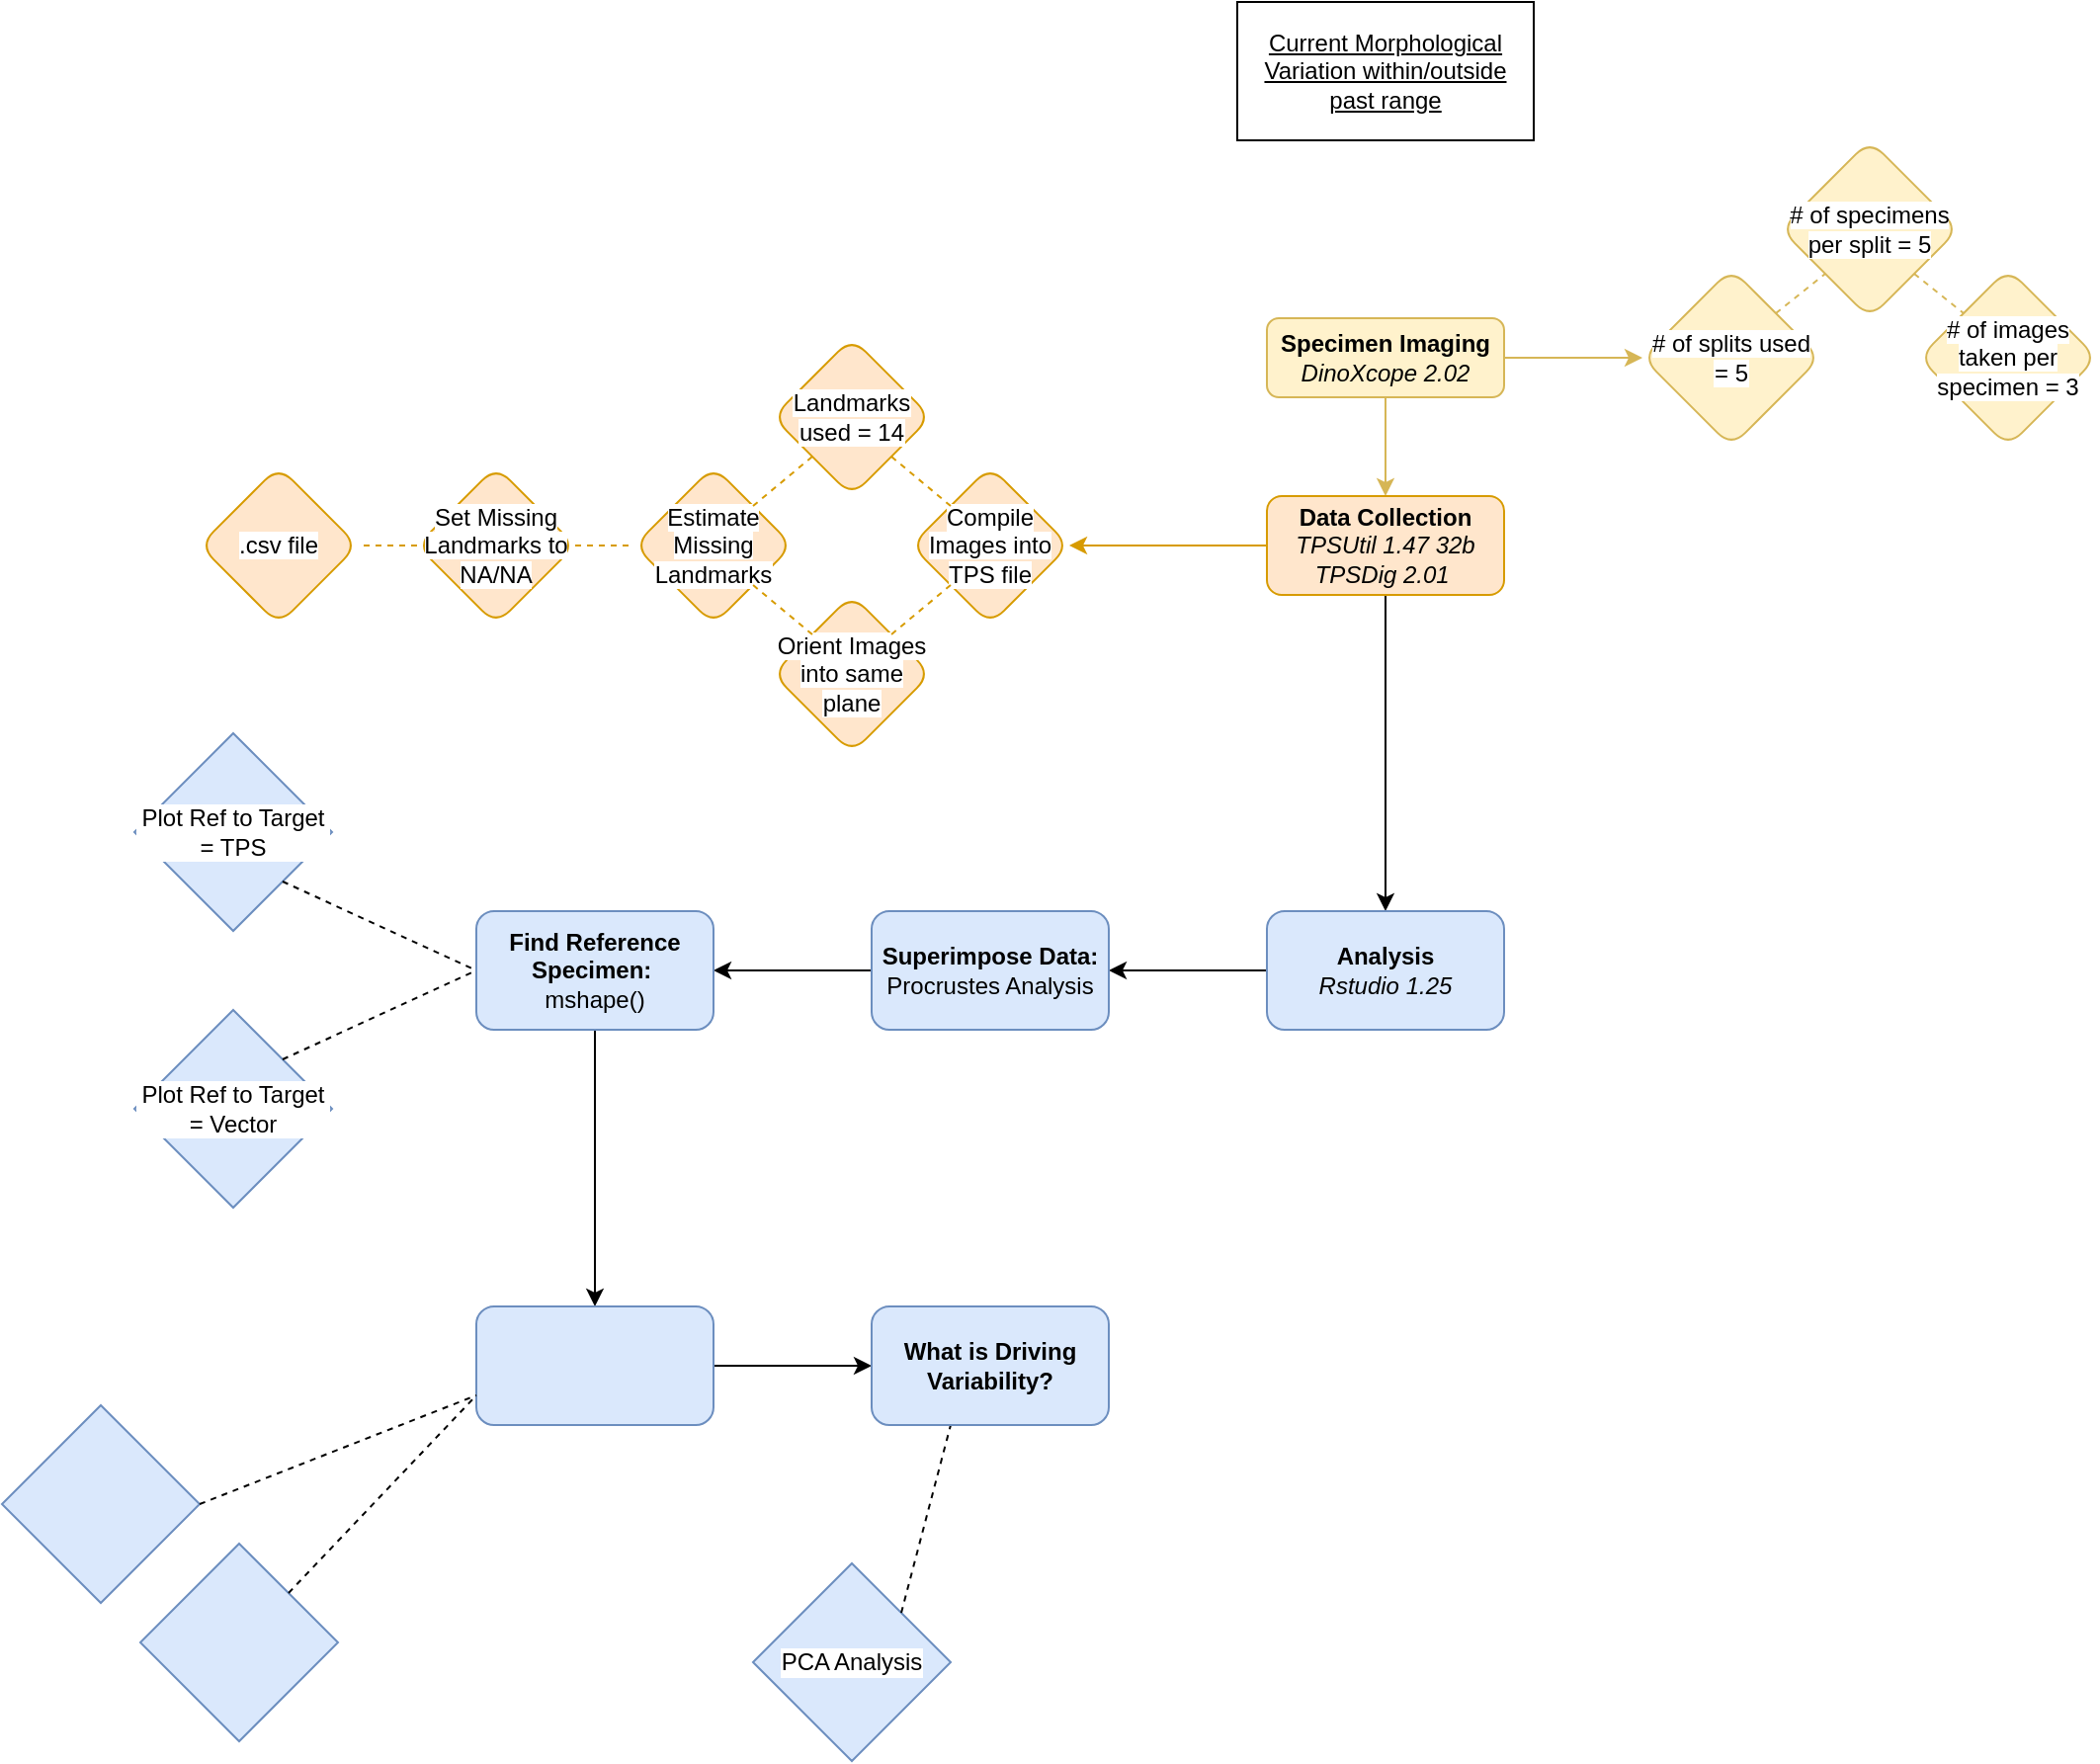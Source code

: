 <mxfile version="13.7.7" type="github"><diagram id="C5RBs43oDa-KdzZeNtuy" name="Page-1"><mxGraphModel dx="2153" dy="1861" grid="1" gridSize="10" guides="1" tooltips="1" connect="1" arrows="1" fold="1" page="1" pageScale="1" pageWidth="827" pageHeight="1169" math="0" shadow="0"><root><mxCell id="WIyWlLk6GJQsqaUBKTNV-0"/><mxCell id="WIyWlLk6GJQsqaUBKTNV-1" parent="WIyWlLk6GJQsqaUBKTNV-0"/><mxCell id="fGSY4xWlWrXZedbc50wA-0" style="edgeStyle=orthogonalEdgeStyle;rounded=0;orthogonalLoop=1;jettySize=auto;html=1;exitX=1;exitY=0.5;exitDx=0;exitDy=0;entryX=0;entryY=0.5;entryDx=0;entryDy=0;fillColor=#fff2cc;strokeColor=#d6b656;" edge="1" parent="WIyWlLk6GJQsqaUBKTNV-1" source="WIyWlLk6GJQsqaUBKTNV-3" target="fGSY4xWlWrXZedbc50wA-4"><mxGeometry relative="1" as="geometry"><mxPoint x="340" y="100" as="targetPoint"/><Array as="points"/></mxGeometry></mxCell><mxCell id="fGSY4xWlWrXZedbc50wA-15" style="edgeStyle=orthogonalEdgeStyle;rounded=0;orthogonalLoop=1;jettySize=auto;html=1;entryX=0.5;entryY=0;entryDx=0;entryDy=0;fillColor=#fff2cc;strokeColor=#d6b656;" edge="1" parent="WIyWlLk6GJQsqaUBKTNV-1" source="WIyWlLk6GJQsqaUBKTNV-3" target="fGSY4xWlWrXZedbc50wA-12"><mxGeometry relative="1" as="geometry"/></mxCell><mxCell id="WIyWlLk6GJQsqaUBKTNV-3" value="&lt;b&gt;Specimen Imaging&lt;/b&gt;&lt;br&gt;&lt;i&gt;DinoXcope 2.02&lt;/i&gt;" style="rounded=1;whiteSpace=wrap;html=1;fontSize=12;glass=0;strokeWidth=1;shadow=0;fillColor=#fff2cc;strokeColor=#d6b656;" parent="WIyWlLk6GJQsqaUBKTNV-1" vertex="1"><mxGeometry x="160" y="80" width="120" height="40" as="geometry"/></mxCell><mxCell id="fGSY4xWlWrXZedbc50wA-4" value="&lt;span style=&quot;font-family: &amp;#34;helvetica&amp;#34; ; background-color: rgb(255 , 255 , 255)&quot;&gt;# of splits used = 5&lt;/span&gt;" style="rhombus;whiteSpace=wrap;html=1;fillColor=#fff2cc;strokeColor=#d6b656;rounded=1;" vertex="1" parent="WIyWlLk6GJQsqaUBKTNV-1"><mxGeometry x="350" y="55" width="90" height="90" as="geometry"/></mxCell><mxCell id="fGSY4xWlWrXZedbc50wA-6" value="&lt;span style=&quot;font-family: &amp;#34;helvetica&amp;#34; ; background-color: rgb(255 , 255 , 255)&quot;&gt;# of specimens per split = 5&lt;/span&gt;" style="rhombus;whiteSpace=wrap;html=1;fillColor=#fff2cc;strokeColor=#d6b656;rounded=1;" vertex="1" parent="WIyWlLk6GJQsqaUBKTNV-1"><mxGeometry x="420" y="-10" width="90" height="90" as="geometry"/></mxCell><mxCell id="fGSY4xWlWrXZedbc50wA-7" value="&lt;span style=&quot;background-color: rgb(255 , 255 , 255)&quot;&gt;# of images taken per specimen = 3&lt;/span&gt;" style="rhombus;whiteSpace=wrap;html=1;fillColor=#fff2cc;strokeColor=#d6b656;rounded=1;" vertex="1" parent="WIyWlLk6GJQsqaUBKTNV-1"><mxGeometry x="490" y="55" width="90" height="90" as="geometry"/></mxCell><mxCell id="fGSY4xWlWrXZedbc50wA-8" value="" style="endArrow=none;dashed=1;html=1;entryX=0;entryY=0;entryDx=0;entryDy=0;exitX=1;exitY=1;exitDx=0;exitDy=0;fillColor=#fff2cc;strokeColor=#d6b656;" edge="1" parent="WIyWlLk6GJQsqaUBKTNV-1" source="fGSY4xWlWrXZedbc50wA-6" target="fGSY4xWlWrXZedbc50wA-7"><mxGeometry width="50" height="50" relative="1" as="geometry"><mxPoint x="300" y="300" as="sourcePoint"/><mxPoint x="350" y="250" as="targetPoint"/></mxGeometry></mxCell><mxCell id="fGSY4xWlWrXZedbc50wA-11" value="" style="endArrow=none;dashed=1;html=1;entryX=0;entryY=1;entryDx=0;entryDy=0;exitX=1;exitY=0;exitDx=0;exitDy=0;fillColor=#fff2cc;strokeColor=#d6b656;" edge="1" parent="WIyWlLk6GJQsqaUBKTNV-1" source="fGSY4xWlWrXZedbc50wA-4" target="fGSY4xWlWrXZedbc50wA-6"><mxGeometry width="50" height="50" relative="1" as="geometry"><mxPoint x="507.5" y="77.5" as="sourcePoint"/><mxPoint x="542.5" y="87.5" as="targetPoint"/></mxGeometry></mxCell><mxCell id="fGSY4xWlWrXZedbc50wA-21" value="" style="edgeStyle=orthogonalEdgeStyle;rounded=0;orthogonalLoop=1;jettySize=auto;html=1;" edge="1" parent="WIyWlLk6GJQsqaUBKTNV-1" source="fGSY4xWlWrXZedbc50wA-12" target="fGSY4xWlWrXZedbc50wA-20"><mxGeometry relative="1" as="geometry"/></mxCell><mxCell id="fGSY4xWlWrXZedbc50wA-28" style="edgeStyle=orthogonalEdgeStyle;rounded=0;orthogonalLoop=1;jettySize=auto;html=1;fillColor=#ffe6cc;strokeColor=#d79b00;" edge="1" parent="WIyWlLk6GJQsqaUBKTNV-1" source="fGSY4xWlWrXZedbc50wA-12" target="fGSY4xWlWrXZedbc50wA-25"><mxGeometry relative="1" as="geometry"/></mxCell><mxCell id="fGSY4xWlWrXZedbc50wA-12" value="&lt;b&gt;Data Collection&lt;br&gt;&lt;/b&gt;&lt;i&gt;TPSUtil 1.47 32b&lt;br&gt;TPSDig 2.01&amp;nbsp;&lt;br&gt;&lt;/i&gt;" style="rounded=1;whiteSpace=wrap;html=1;fontSize=12;glass=0;strokeWidth=1;shadow=0;fillColor=#ffe6cc;strokeColor=#d79b00;" vertex="1" parent="WIyWlLk6GJQsqaUBKTNV-1"><mxGeometry x="160" y="170" width="120" height="50" as="geometry"/></mxCell><mxCell id="fGSY4xWlWrXZedbc50wA-41" value="" style="edgeStyle=orthogonalEdgeStyle;rounded=0;orthogonalLoop=1;jettySize=auto;html=1;" edge="1" parent="WIyWlLk6GJQsqaUBKTNV-1" source="fGSY4xWlWrXZedbc50wA-20" target="fGSY4xWlWrXZedbc50wA-40"><mxGeometry relative="1" as="geometry"/></mxCell><mxCell id="fGSY4xWlWrXZedbc50wA-20" value="&lt;b&gt;Analysis&lt;/b&gt;&lt;br&gt;&lt;i&gt;Rstudio 1.25&lt;/i&gt;" style="whiteSpace=wrap;html=1;rounded=1;shadow=0;strokeColor=#6c8ebf;strokeWidth=1;fillColor=#dae8fc;glass=0;" vertex="1" parent="WIyWlLk6GJQsqaUBKTNV-1"><mxGeometry x="160" y="380" width="120" height="60" as="geometry"/></mxCell><mxCell id="fGSY4xWlWrXZedbc50wA-22" value="&lt;span style=&quot;background-color: rgb(255 , 255 , 255)&quot;&gt;Estimate Missing Landmarks&lt;/span&gt;" style="rhombus;whiteSpace=wrap;html=1;rounded=1;shadow=0;strokeColor=#d79b00;strokeWidth=1;fillColor=#ffe6cc;glass=0;" vertex="1" parent="WIyWlLk6GJQsqaUBKTNV-1"><mxGeometry x="-160" y="155" width="80" height="80" as="geometry"/></mxCell><mxCell id="fGSY4xWlWrXZedbc50wA-24" value="&lt;span style=&quot;background-color: rgb(255 , 255 , 255)&quot;&gt;Landmarks used = 14&lt;/span&gt;" style="rhombus;whiteSpace=wrap;html=1;rounded=1;shadow=0;strokeColor=#d79b00;strokeWidth=1;fillColor=#ffe6cc;glass=0;" vertex="1" parent="WIyWlLk6GJQsqaUBKTNV-1"><mxGeometry x="-90" y="90" width="80" height="80" as="geometry"/></mxCell><mxCell id="fGSY4xWlWrXZedbc50wA-25" value="&lt;span style=&quot;background-color: rgb(255 , 255 , 255)&quot;&gt;Compile Images into TPS file&lt;/span&gt;" style="rhombus;whiteSpace=wrap;html=1;rounded=1;shadow=0;strokeColor=#d79b00;strokeWidth=1;fillColor=#ffe6cc;glass=0;" vertex="1" parent="WIyWlLk6GJQsqaUBKTNV-1"><mxGeometry x="-20" y="155" width="80" height="80" as="geometry"/></mxCell><mxCell id="fGSY4xWlWrXZedbc50wA-26" value="" style="endArrow=none;dashed=1;html=1;entryX=0;entryY=1;entryDx=0;entryDy=0;exitX=1;exitY=0;exitDx=0;exitDy=0;fillColor=#ffe6cc;strokeColor=#d79b00;" edge="1" parent="WIyWlLk6GJQsqaUBKTNV-1" source="fGSY4xWlWrXZedbc50wA-22" target="fGSY4xWlWrXZedbc50wA-24"><mxGeometry width="50" height="50" relative="1" as="geometry"><mxPoint x="-87.5" y="-32.5" as="sourcePoint"/><mxPoint x="-62.5" y="-52.5" as="targetPoint"/></mxGeometry></mxCell><mxCell id="fGSY4xWlWrXZedbc50wA-27" value="" style="endArrow=none;dashed=1;html=1;entryX=1;entryY=1;entryDx=0;entryDy=0;exitX=0;exitY=0;exitDx=0;exitDy=0;fillColor=#ffe6cc;strokeColor=#d79b00;" edge="1" parent="WIyWlLk6GJQsqaUBKTNV-1" source="fGSY4xWlWrXZedbc50wA-25" target="fGSY4xWlWrXZedbc50wA-24"><mxGeometry width="50" height="50" relative="1" as="geometry"><mxPoint x="-90" y="180" as="sourcePoint"/><mxPoint x="-60" y="160" as="targetPoint"/></mxGeometry></mxCell><mxCell id="fGSY4xWlWrXZedbc50wA-29" value="&lt;span style=&quot;background-color: rgb(255 , 255 , 255)&quot;&gt;.csv file&lt;/span&gt;" style="rhombus;whiteSpace=wrap;html=1;rounded=1;shadow=0;strokeColor=#d79b00;strokeWidth=1;fillColor=#ffe6cc;glass=0;" vertex="1" parent="WIyWlLk6GJQsqaUBKTNV-1"><mxGeometry x="-380" y="155" width="80" height="80" as="geometry"/></mxCell><mxCell id="fGSY4xWlWrXZedbc50wA-30" value="&lt;span style=&quot;background-color: rgb(255 , 255 , 255)&quot;&gt;Orient Images into same plane&lt;/span&gt;" style="rhombus;whiteSpace=wrap;html=1;rounded=1;shadow=0;strokeColor=#d79b00;strokeWidth=1;fillColor=#ffe6cc;glass=0;" vertex="1" parent="WIyWlLk6GJQsqaUBKTNV-1"><mxGeometry x="-90" y="220" width="80" height="80" as="geometry"/></mxCell><mxCell id="fGSY4xWlWrXZedbc50wA-31" value="&lt;span style=&quot;background-color: rgb(255 , 255 , 255)&quot;&gt;Set Missing Landmarks to NA/NA&lt;/span&gt;" style="rhombus;whiteSpace=wrap;html=1;rounded=1;shadow=0;strokeColor=#d79b00;strokeWidth=1;fillColor=#ffe6cc;glass=0;" vertex="1" parent="WIyWlLk6GJQsqaUBKTNV-1"><mxGeometry x="-270" y="155" width="80" height="80" as="geometry"/></mxCell><mxCell id="fGSY4xWlWrXZedbc50wA-33" value="" style="endArrow=none;dashed=1;html=1;entryX=0;entryY=0.5;entryDx=0;entryDy=0;exitX=1;exitY=0.5;exitDx=0;exitDy=0;fillColor=#ffe6cc;strokeColor=#d79b00;" edge="1" parent="WIyWlLk6GJQsqaUBKTNV-1" source="fGSY4xWlWrXZedbc50wA-31" target="fGSY4xWlWrXZedbc50wA-22"><mxGeometry width="50" height="50" relative="1" as="geometry"><mxPoint x="-90" y="285" as="sourcePoint"/><mxPoint x="-60" y="265" as="targetPoint"/></mxGeometry></mxCell><mxCell id="fGSY4xWlWrXZedbc50wA-34" value="" style="endArrow=none;dashed=1;html=1;entryX=1;entryY=0;entryDx=0;entryDy=0;exitX=0;exitY=1;exitDx=0;exitDy=0;fillColor=#ffe6cc;strokeColor=#d79b00;" edge="1" parent="WIyWlLk6GJQsqaUBKTNV-1" source="fGSY4xWlWrXZedbc50wA-25" target="fGSY4xWlWrXZedbc50wA-30"><mxGeometry width="50" height="50" relative="1" as="geometry"><mxPoint x="-90" y="185" as="sourcePoint"/><mxPoint x="-60" y="160" as="targetPoint"/></mxGeometry></mxCell><mxCell id="fGSY4xWlWrXZedbc50wA-35" value="" style="endArrow=none;dashed=1;html=1;entryX=1;entryY=1;entryDx=0;entryDy=0;exitX=0;exitY=0;exitDx=0;exitDy=0;fillColor=#ffe6cc;strokeColor=#d79b00;" edge="1" parent="WIyWlLk6GJQsqaUBKTNV-1" source="fGSY4xWlWrXZedbc50wA-30" target="fGSY4xWlWrXZedbc50wA-22"><mxGeometry width="50" height="50" relative="1" as="geometry"><mxPoint x="10" y="225" as="sourcePoint"/><mxPoint x="-20" y="250" as="targetPoint"/></mxGeometry></mxCell><mxCell id="fGSY4xWlWrXZedbc50wA-36" value="" style="endArrow=none;dashed=1;html=1;entryX=1;entryY=0.5;entryDx=0;entryDy=0;fillColor=#ffe6cc;strokeColor=#d79b00;" edge="1" parent="WIyWlLk6GJQsqaUBKTNV-1" source="fGSY4xWlWrXZedbc50wA-31" target="fGSY4xWlWrXZedbc50wA-29"><mxGeometry width="50" height="50" relative="1" as="geometry"><mxPoint x="-87.5" y="72.5" as="sourcePoint"/><mxPoint x="-62.5" y="52.5" as="targetPoint"/></mxGeometry></mxCell><mxCell id="fGSY4xWlWrXZedbc50wA-38" value="&lt;u&gt;Current Morphological Variation within/outside past range&lt;/u&gt;" style="rounded=0;whiteSpace=wrap;html=1;glass=0;" vertex="1" parent="WIyWlLk6GJQsqaUBKTNV-1"><mxGeometry x="145" y="-80" width="150" height="70" as="geometry"/></mxCell><mxCell id="fGSY4xWlWrXZedbc50wA-43" value="" style="edgeStyle=orthogonalEdgeStyle;rounded=0;orthogonalLoop=1;jettySize=auto;html=1;" edge="1" parent="WIyWlLk6GJQsqaUBKTNV-1" source="fGSY4xWlWrXZedbc50wA-40" target="fGSY4xWlWrXZedbc50wA-42"><mxGeometry relative="1" as="geometry"/></mxCell><mxCell id="fGSY4xWlWrXZedbc50wA-40" value="&lt;b&gt;Superimpose Data: &lt;/b&gt;Procrustes Analysis" style="whiteSpace=wrap;html=1;rounded=1;shadow=0;strokeColor=#6c8ebf;strokeWidth=1;fillColor=#dae8fc;glass=0;" vertex="1" parent="WIyWlLk6GJQsqaUBKTNV-1"><mxGeometry x="-40" y="380" width="120" height="60" as="geometry"/></mxCell><mxCell id="fGSY4xWlWrXZedbc50wA-47" value="" style="edgeStyle=orthogonalEdgeStyle;rounded=0;orthogonalLoop=1;jettySize=auto;html=1;" edge="1" parent="WIyWlLk6GJQsqaUBKTNV-1" source="fGSY4xWlWrXZedbc50wA-42" target="fGSY4xWlWrXZedbc50wA-46"><mxGeometry relative="1" as="geometry"/></mxCell><mxCell id="fGSY4xWlWrXZedbc50wA-42" value="&lt;b&gt;Find Reference Specimen:&amp;nbsp;&lt;br&gt;&lt;/b&gt;mshape()" style="whiteSpace=wrap;html=1;rounded=1;shadow=0;strokeColor=#6c8ebf;strokeWidth=1;fillColor=#dae8fc;glass=0;" vertex="1" parent="WIyWlLk6GJQsqaUBKTNV-1"><mxGeometry x="-240" y="380" width="120" height="60" as="geometry"/></mxCell><mxCell id="fGSY4xWlWrXZedbc50wA-59" value="" style="edgeStyle=orthogonalEdgeStyle;rounded=0;orthogonalLoop=1;jettySize=auto;html=1;labelBackgroundColor=#ffffff;fontColor=#000000;" edge="1" parent="WIyWlLk6GJQsqaUBKTNV-1" source="fGSY4xWlWrXZedbc50wA-46" target="fGSY4xWlWrXZedbc50wA-58"><mxGeometry relative="1" as="geometry"/></mxCell><mxCell id="fGSY4xWlWrXZedbc50wA-46" value="" style="whiteSpace=wrap;html=1;rounded=1;shadow=0;strokeColor=#6c8ebf;strokeWidth=1;fillColor=#dae8fc;glass=0;" vertex="1" parent="WIyWlLk6GJQsqaUBKTNV-1"><mxGeometry x="-240" y="580" width="120" height="60" as="geometry"/></mxCell><mxCell id="fGSY4xWlWrXZedbc50wA-48" value="Plot Ref to Target = TPS" style="rhombus;whiteSpace=wrap;html=1;rounded=0;glass=0;labelBackgroundColor=#ffffff;fillColor=#dae8fc;strokeColor=#6c8ebf;" vertex="1" parent="WIyWlLk6GJQsqaUBKTNV-1"><mxGeometry x="-413" y="290" width="100" height="100" as="geometry"/></mxCell><mxCell id="fGSY4xWlWrXZedbc50wA-49" value="Plot Ref to Target = Vector" style="rhombus;whiteSpace=wrap;html=1;rounded=0;glass=0;labelBackgroundColor=#ffffff;fillColor=#dae8fc;strokeColor=#6c8ebf;" vertex="1" parent="WIyWlLk6GJQsqaUBKTNV-1"><mxGeometry x="-413" y="430" width="100" height="100" as="geometry"/></mxCell><mxCell id="fGSY4xWlWrXZedbc50wA-50" value="" style="endArrow=none;dashed=1;html=1;exitX=1;exitY=1;exitDx=0;exitDy=0;entryX=0;entryY=0.5;entryDx=0;entryDy=0;" edge="1" parent="WIyWlLk6GJQsqaUBKTNV-1" source="fGSY4xWlWrXZedbc50wA-48" target="fGSY4xWlWrXZedbc50wA-42"><mxGeometry width="50" height="50" relative="1" as="geometry"><mxPoint x="-100" y="440" as="sourcePoint"/><mxPoint x="-50" y="390" as="targetPoint"/></mxGeometry></mxCell><mxCell id="fGSY4xWlWrXZedbc50wA-51" value="" style="endArrow=none;dashed=1;html=1;exitX=1;exitY=0;exitDx=0;exitDy=0;entryX=0;entryY=0.5;entryDx=0;entryDy=0;" edge="1" parent="WIyWlLk6GJQsqaUBKTNV-1" source="fGSY4xWlWrXZedbc50wA-49" target="fGSY4xWlWrXZedbc50wA-42"><mxGeometry width="50" height="50" relative="1" as="geometry"><mxPoint x="-290" y="380" as="sourcePoint"/><mxPoint x="-230" y="420" as="targetPoint"/></mxGeometry></mxCell><mxCell id="fGSY4xWlWrXZedbc50wA-52" value="" style="rhombus;whiteSpace=wrap;html=1;rounded=0;glass=0;labelBackgroundColor=#ffffff;fillColor=#dae8fc;strokeColor=#6c8ebf;" vertex="1" parent="WIyWlLk6GJQsqaUBKTNV-1"><mxGeometry x="-480" y="630" width="100" height="100" as="geometry"/></mxCell><mxCell id="fGSY4xWlWrXZedbc50wA-53" value="PCA Analysis" style="rhombus;whiteSpace=wrap;html=1;rounded=0;glass=0;labelBackgroundColor=#ffffff;fillColor=#dae8fc;strokeColor=#6c8ebf;" vertex="1" parent="WIyWlLk6GJQsqaUBKTNV-1"><mxGeometry x="-100" y="710" width="100" height="100" as="geometry"/></mxCell><mxCell id="fGSY4xWlWrXZedbc50wA-54" value="" style="endArrow=none;dashed=1;html=1;exitX=1;exitY=0.5;exitDx=0;exitDy=0;entryX=0;entryY=0.75;entryDx=0;entryDy=0;" edge="1" parent="WIyWlLk6GJQsqaUBKTNV-1" source="fGSY4xWlWrXZedbc50wA-52" target="fGSY4xWlWrXZedbc50wA-46"><mxGeometry width="50" height="50" relative="1" as="geometry"><mxPoint x="-50" y="830" as="sourcePoint"/><mxPoint x="-190" y="800" as="targetPoint"/></mxGeometry></mxCell><mxCell id="fGSY4xWlWrXZedbc50wA-55" value="" style="endArrow=none;dashed=1;html=1;exitX=1;exitY=0;exitDx=0;exitDy=0;entryX=0;entryY=1;entryDx=0;entryDy=0;" edge="1" parent="WIyWlLk6GJQsqaUBKTNV-1" source="fGSY4xWlWrXZedbc50wA-53"><mxGeometry width="50" height="50" relative="1" as="geometry"><mxPoint y="770" as="sourcePoint"/><mxPoint y="640" as="targetPoint"/></mxGeometry></mxCell><mxCell id="fGSY4xWlWrXZedbc50wA-56" value="" style="rhombus;whiteSpace=wrap;html=1;rounded=0;glass=0;labelBackgroundColor=#ffffff;fillColor=#dae8fc;strokeColor=#6c8ebf;" vertex="1" parent="WIyWlLk6GJQsqaUBKTNV-1"><mxGeometry x="-410" y="700" width="100" height="100" as="geometry"/></mxCell><mxCell id="fGSY4xWlWrXZedbc50wA-57" value="" style="endArrow=none;dashed=1;html=1;exitX=1;exitY=0;exitDx=0;exitDy=0;entryX=0;entryY=0.75;entryDx=0;entryDy=0;" edge="1" parent="WIyWlLk6GJQsqaUBKTNV-1" source="fGSY4xWlWrXZedbc50wA-56" target="fGSY4xWlWrXZedbc50wA-46"><mxGeometry width="50" height="50" relative="1" as="geometry"><mxPoint x="-120" y="780" as="sourcePoint"/><mxPoint x="-120" y="650" as="targetPoint"/></mxGeometry></mxCell><mxCell id="fGSY4xWlWrXZedbc50wA-58" value="&lt;b&gt;What is Driving Variability?&lt;/b&gt;" style="whiteSpace=wrap;html=1;rounded=1;shadow=0;strokeColor=#6c8ebf;strokeWidth=1;fillColor=#dae8fc;glass=0;" vertex="1" parent="WIyWlLk6GJQsqaUBKTNV-1"><mxGeometry x="-40" y="580" width="120" height="60" as="geometry"/></mxCell></root></mxGraphModel></diagram></mxfile>